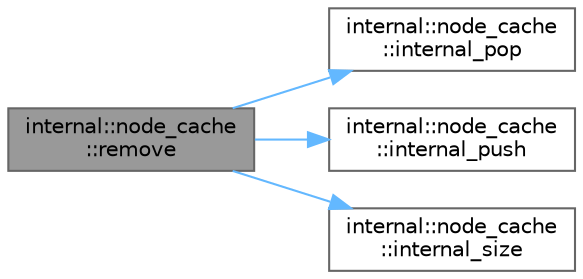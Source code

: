 digraph "internal::node_cache::remove"
{
 // LATEX_PDF_SIZE
  bgcolor="transparent";
  edge [fontname=Helvetica,fontsize=10,labelfontname=Helvetica,labelfontsize=10];
  node [fontname=Helvetica,fontsize=10,shape=box,height=0.2,width=0.4];
  rankdir="LR";
  Node1 [id="Node000001",label="internal::node_cache\l::remove",height=0.2,width=0.4,color="gray40", fillcolor="grey60", style="filled", fontcolor="black",tooltip=" "];
  Node1 -> Node2 [id="edge1_Node000001_Node000002",color="steelblue1",style="solid",tooltip=" "];
  Node2 [id="Node000002",label="internal::node_cache\l::internal_pop",height=0.2,width=0.4,color="grey40", fillcolor="white", style="filled",URL="$classinternal_1_1node__cache.html#a3b02542afa33eb50f2ce9536ac6e3d2d",tooltip=" "];
  Node1 -> Node3 [id="edge2_Node000001_Node000003",color="steelblue1",style="solid",tooltip=" "];
  Node3 [id="Node000003",label="internal::node_cache\l::internal_push",height=0.2,width=0.4,color="grey40", fillcolor="white", style="filled",URL="$classinternal_1_1node__cache.html#a8fd5c5a1c88b70cd41a805279db889c7",tooltip=" "];
  Node1 -> Node4 [id="edge3_Node000001_Node000004",color="steelblue1",style="solid",tooltip=" "];
  Node4 [id="Node000004",label="internal::node_cache\l::internal_size",height=0.2,width=0.4,color="grey40", fillcolor="white", style="filled",URL="$classinternal_1_1node__cache.html#ad947424ec09375bc57277cd7f721691b",tooltip=" "];
}
